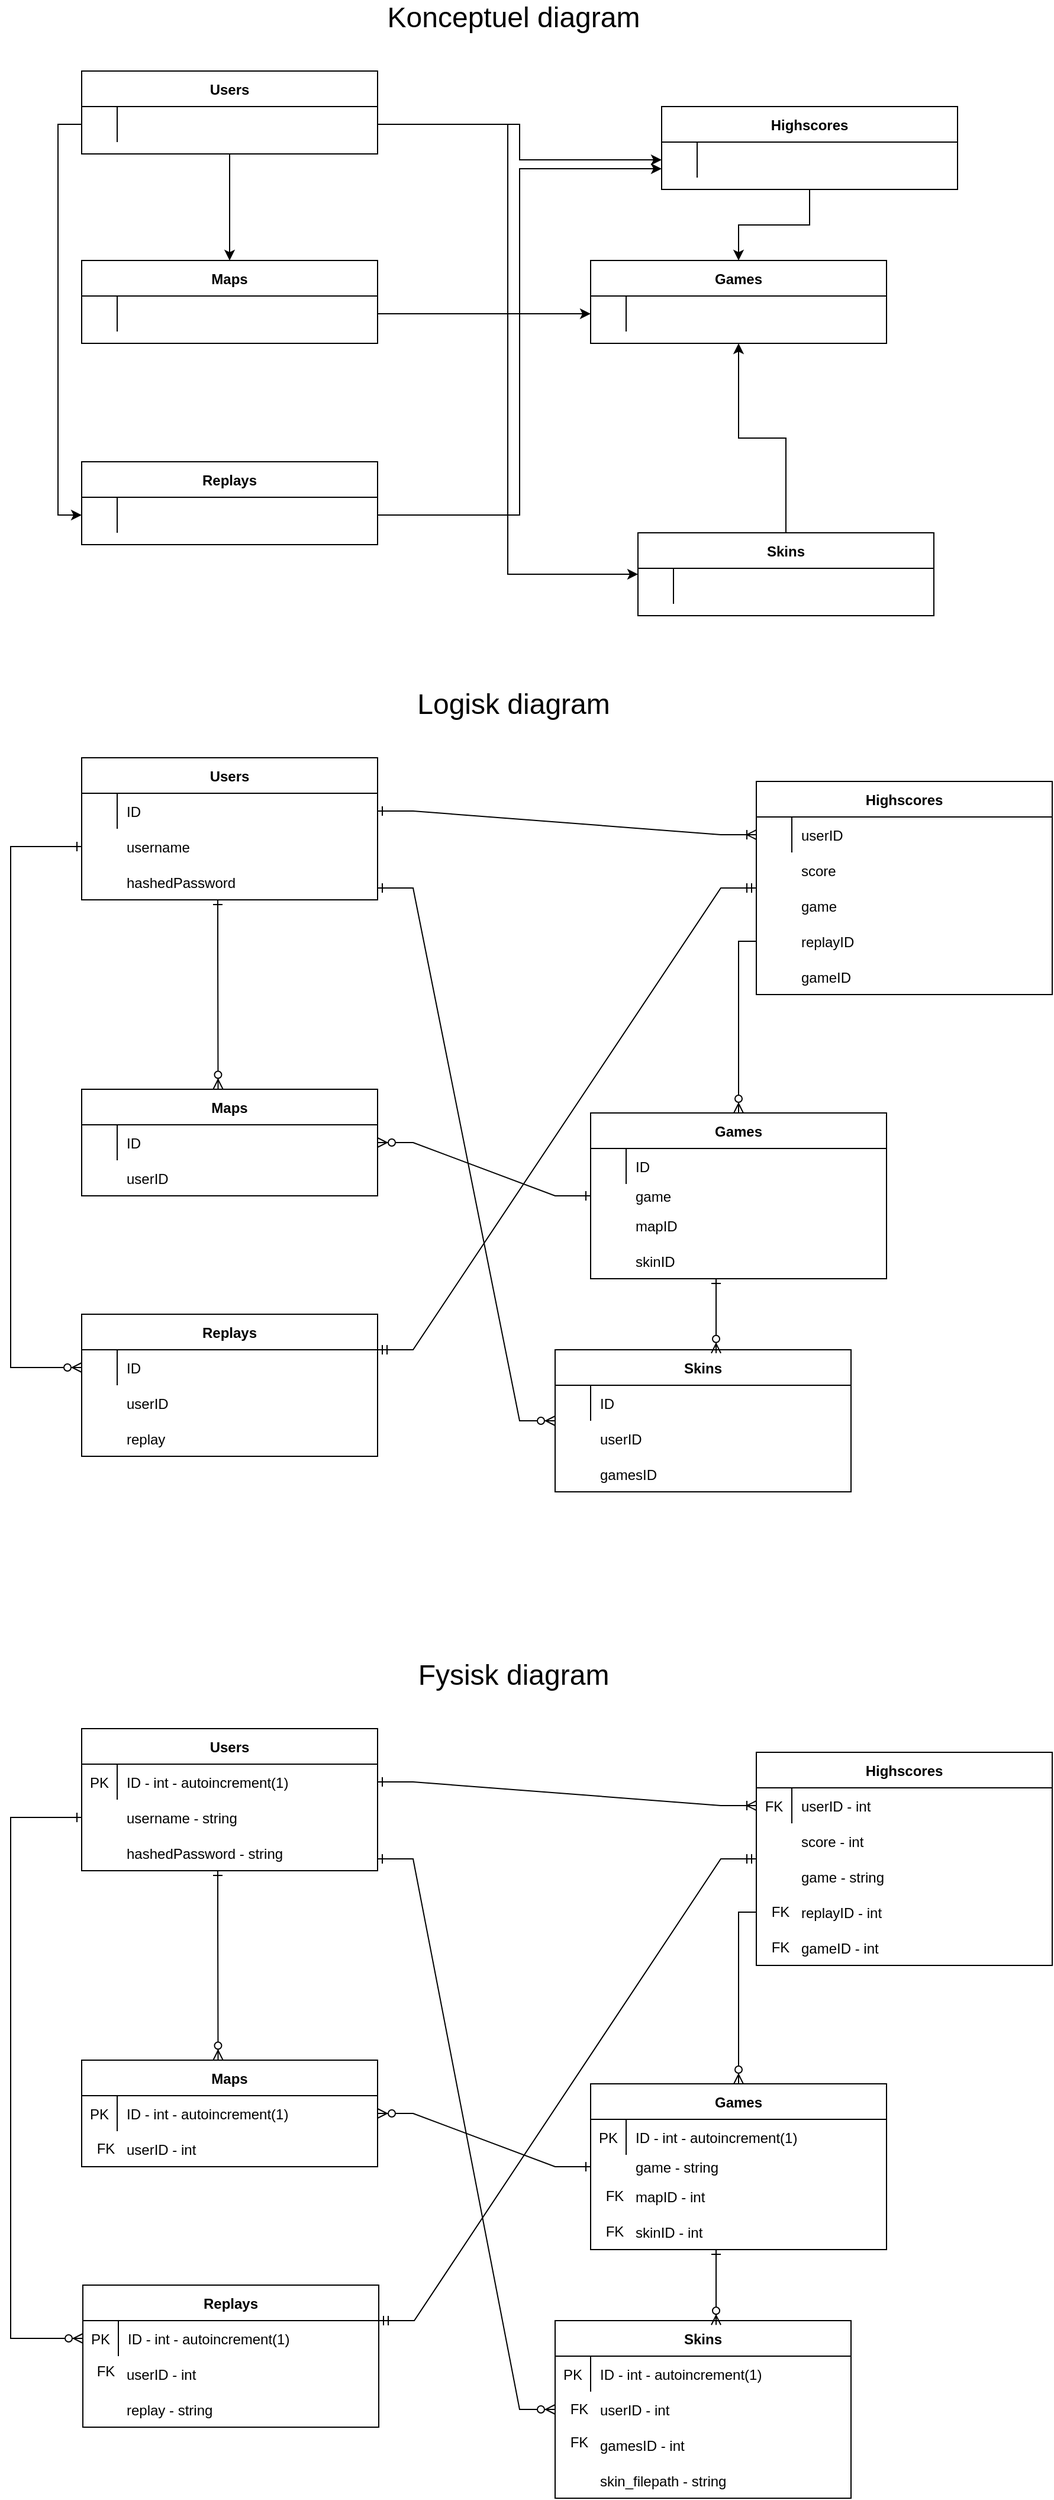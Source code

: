 <mxfile version="24.1.0" type="device">
  <diagram id="R2lEEEUBdFMjLlhIrx00" name="Page-1">
    <mxGraphModel dx="2465" dy="955" grid="1" gridSize="10" guides="1" tooltips="1" connect="1" arrows="1" fold="1" page="1" pageScale="1" pageWidth="850" pageHeight="1100" math="0" shadow="0" extFonts="Permanent Marker^https://fonts.googleapis.com/css?family=Permanent+Marker">
      <root>
        <mxCell id="0" />
        <mxCell id="1" parent="0" />
        <mxCell id="thEp30P27NkduOgTaIkp-28" style="edgeStyle=orthogonalEdgeStyle;rounded=0;orthogonalLoop=1;jettySize=auto;html=1;entryX=0.5;entryY=0;entryDx=0;entryDy=0;" parent="1" source="C-vyLk0tnHw3VtMMgP7b-23" target="thEp30P27NkduOgTaIkp-6" edge="1">
          <mxGeometry relative="1" as="geometry" />
        </mxCell>
        <mxCell id="C-vyLk0tnHw3VtMMgP7b-23" value="Users" style="shape=table;startSize=30;container=1;collapsible=1;childLayout=tableLayout;fixedRows=1;rowLines=0;fontStyle=1;align=center;resizeLast=1;" parent="1" vertex="1">
          <mxGeometry x="60" y="110" width="250" height="70" as="geometry" />
        </mxCell>
        <mxCell id="C-vyLk0tnHw3VtMMgP7b-27" value="" style="shape=partialRectangle;collapsible=0;dropTarget=0;pointerEvents=0;fillColor=none;points=[[0,0.5],[1,0.5]];portConstraint=eastwest;top=0;left=0;right=0;bottom=0;" parent="C-vyLk0tnHw3VtMMgP7b-23" vertex="1">
          <mxGeometry y="30" width="250" height="30" as="geometry" />
        </mxCell>
        <mxCell id="C-vyLk0tnHw3VtMMgP7b-28" value="" style="shape=partialRectangle;overflow=hidden;connectable=0;fillColor=none;top=0;left=0;bottom=0;right=0;" parent="C-vyLk0tnHw3VtMMgP7b-27" vertex="1">
          <mxGeometry width="30" height="30" as="geometry">
            <mxRectangle width="30" height="30" as="alternateBounds" />
          </mxGeometry>
        </mxCell>
        <mxCell id="C-vyLk0tnHw3VtMMgP7b-29" value="" style="shape=partialRectangle;overflow=hidden;connectable=0;fillColor=none;top=0;left=0;bottom=0;right=0;align=left;spacingLeft=6;" parent="C-vyLk0tnHw3VtMMgP7b-27" vertex="1">
          <mxGeometry x="30" width="220" height="30" as="geometry">
            <mxRectangle width="220" height="30" as="alternateBounds" />
          </mxGeometry>
        </mxCell>
        <mxCell id="thEp30P27NkduOgTaIkp-31" style="edgeStyle=orthogonalEdgeStyle;rounded=0;orthogonalLoop=1;jettySize=auto;html=1;entryX=0.5;entryY=0;entryDx=0;entryDy=0;" parent="1" source="thEp30P27NkduOgTaIkp-2" target="thEp30P27NkduOgTaIkp-10" edge="1">
          <mxGeometry relative="1" as="geometry" />
        </mxCell>
        <mxCell id="thEp30P27NkduOgTaIkp-2" value="Highscores" style="shape=table;startSize=30;container=1;collapsible=1;childLayout=tableLayout;fixedRows=1;rowLines=0;fontStyle=1;align=center;resizeLast=1;" parent="1" vertex="1">
          <mxGeometry x="550" y="140" width="250" height="70" as="geometry" />
        </mxCell>
        <mxCell id="thEp30P27NkduOgTaIkp-3" value="" style="shape=partialRectangle;collapsible=0;dropTarget=0;pointerEvents=0;fillColor=none;points=[[0,0.5],[1,0.5]];portConstraint=eastwest;top=0;left=0;right=0;bottom=0;" parent="thEp30P27NkduOgTaIkp-2" vertex="1">
          <mxGeometry y="30" width="250" height="30" as="geometry" />
        </mxCell>
        <mxCell id="thEp30P27NkduOgTaIkp-4" value="" style="shape=partialRectangle;overflow=hidden;connectable=0;fillColor=none;top=0;left=0;bottom=0;right=0;" parent="thEp30P27NkduOgTaIkp-3" vertex="1">
          <mxGeometry width="30" height="30" as="geometry">
            <mxRectangle width="30" height="30" as="alternateBounds" />
          </mxGeometry>
        </mxCell>
        <mxCell id="thEp30P27NkduOgTaIkp-5" value="" style="shape=partialRectangle;overflow=hidden;connectable=0;fillColor=none;top=0;left=0;bottom=0;right=0;align=left;spacingLeft=6;" parent="thEp30P27NkduOgTaIkp-3" vertex="1">
          <mxGeometry x="30" width="220" height="30" as="geometry">
            <mxRectangle width="220" height="30" as="alternateBounds" />
          </mxGeometry>
        </mxCell>
        <mxCell id="thEp30P27NkduOgTaIkp-6" value="Maps" style="shape=table;startSize=30;container=1;collapsible=1;childLayout=tableLayout;fixedRows=1;rowLines=0;fontStyle=1;align=center;resizeLast=1;" parent="1" vertex="1">
          <mxGeometry x="60" y="270" width="250" height="70" as="geometry" />
        </mxCell>
        <mxCell id="thEp30P27NkduOgTaIkp-7" value="" style="shape=partialRectangle;collapsible=0;dropTarget=0;pointerEvents=0;fillColor=none;points=[[0,0.5],[1,0.5]];portConstraint=eastwest;top=0;left=0;right=0;bottom=0;" parent="thEp30P27NkduOgTaIkp-6" vertex="1">
          <mxGeometry y="30" width="250" height="30" as="geometry" />
        </mxCell>
        <mxCell id="thEp30P27NkduOgTaIkp-8" value="" style="shape=partialRectangle;overflow=hidden;connectable=0;fillColor=none;top=0;left=0;bottom=0;right=0;" parent="thEp30P27NkduOgTaIkp-7" vertex="1">
          <mxGeometry width="30" height="30" as="geometry">
            <mxRectangle width="30" height="30" as="alternateBounds" />
          </mxGeometry>
        </mxCell>
        <mxCell id="thEp30P27NkduOgTaIkp-9" value="" style="shape=partialRectangle;overflow=hidden;connectable=0;fillColor=none;top=0;left=0;bottom=0;right=0;align=left;spacingLeft=6;" parent="thEp30P27NkduOgTaIkp-7" vertex="1">
          <mxGeometry x="30" width="220" height="30" as="geometry">
            <mxRectangle width="220" height="30" as="alternateBounds" />
          </mxGeometry>
        </mxCell>
        <mxCell id="thEp30P27NkduOgTaIkp-10" value="Games" style="shape=table;startSize=30;container=1;collapsible=1;childLayout=tableLayout;fixedRows=1;rowLines=0;fontStyle=1;align=center;resizeLast=1;" parent="1" vertex="1">
          <mxGeometry x="490" y="270" width="250" height="70" as="geometry" />
        </mxCell>
        <mxCell id="thEp30P27NkduOgTaIkp-11" value="" style="shape=partialRectangle;collapsible=0;dropTarget=0;pointerEvents=0;fillColor=none;points=[[0,0.5],[1,0.5]];portConstraint=eastwest;top=0;left=0;right=0;bottom=0;" parent="thEp30P27NkduOgTaIkp-10" vertex="1">
          <mxGeometry y="30" width="250" height="30" as="geometry" />
        </mxCell>
        <mxCell id="thEp30P27NkduOgTaIkp-12" value="" style="shape=partialRectangle;overflow=hidden;connectable=0;fillColor=none;top=0;left=0;bottom=0;right=0;" parent="thEp30P27NkduOgTaIkp-11" vertex="1">
          <mxGeometry width="30" height="30" as="geometry">
            <mxRectangle width="30" height="30" as="alternateBounds" />
          </mxGeometry>
        </mxCell>
        <mxCell id="thEp30P27NkduOgTaIkp-13" value="" style="shape=partialRectangle;overflow=hidden;connectable=0;fillColor=none;top=0;left=0;bottom=0;right=0;align=left;spacingLeft=6;" parent="thEp30P27NkduOgTaIkp-11" vertex="1">
          <mxGeometry x="30" width="220" height="30" as="geometry">
            <mxRectangle width="220" height="30" as="alternateBounds" />
          </mxGeometry>
        </mxCell>
        <mxCell id="thEp30P27NkduOgTaIkp-33" style="edgeStyle=orthogonalEdgeStyle;rounded=0;orthogonalLoop=1;jettySize=auto;html=1;entryX=0.5;entryY=1;entryDx=0;entryDy=0;" parent="1" source="thEp30P27NkduOgTaIkp-18" target="thEp30P27NkduOgTaIkp-10" edge="1">
          <mxGeometry relative="1" as="geometry" />
        </mxCell>
        <mxCell id="thEp30P27NkduOgTaIkp-18" value="Skins" style="shape=table;startSize=30;container=1;collapsible=1;childLayout=tableLayout;fixedRows=1;rowLines=0;fontStyle=1;align=center;resizeLast=1;" parent="1" vertex="1">
          <mxGeometry x="530" y="500" width="250" height="70" as="geometry" />
        </mxCell>
        <mxCell id="thEp30P27NkduOgTaIkp-19" value="" style="shape=partialRectangle;collapsible=0;dropTarget=0;pointerEvents=0;fillColor=none;points=[[0,0.5],[1,0.5]];portConstraint=eastwest;top=0;left=0;right=0;bottom=0;" parent="thEp30P27NkduOgTaIkp-18" vertex="1">
          <mxGeometry y="30" width="250" height="30" as="geometry" />
        </mxCell>
        <mxCell id="thEp30P27NkduOgTaIkp-20" value="" style="shape=partialRectangle;overflow=hidden;connectable=0;fillColor=none;top=0;left=0;bottom=0;right=0;" parent="thEp30P27NkduOgTaIkp-19" vertex="1">
          <mxGeometry width="30" height="30" as="geometry">
            <mxRectangle width="30" height="30" as="alternateBounds" />
          </mxGeometry>
        </mxCell>
        <mxCell id="thEp30P27NkduOgTaIkp-21" value="" style="shape=partialRectangle;overflow=hidden;connectable=0;fillColor=none;top=0;left=0;bottom=0;right=0;align=left;spacingLeft=6;" parent="thEp30P27NkduOgTaIkp-19" vertex="1">
          <mxGeometry x="30" width="220" height="30" as="geometry">
            <mxRectangle width="220" height="30" as="alternateBounds" />
          </mxGeometry>
        </mxCell>
        <mxCell id="thEp30P27NkduOgTaIkp-22" value="Replays" style="shape=table;startSize=30;container=1;collapsible=1;childLayout=tableLayout;fixedRows=1;rowLines=0;fontStyle=1;align=center;resizeLast=1;" parent="1" vertex="1">
          <mxGeometry x="60" y="440" width="250" height="70" as="geometry" />
        </mxCell>
        <mxCell id="thEp30P27NkduOgTaIkp-23" value="" style="shape=partialRectangle;collapsible=0;dropTarget=0;pointerEvents=0;fillColor=none;points=[[0,0.5],[1,0.5]];portConstraint=eastwest;top=0;left=0;right=0;bottom=0;" parent="thEp30P27NkduOgTaIkp-22" vertex="1">
          <mxGeometry y="30" width="250" height="30" as="geometry" />
        </mxCell>
        <mxCell id="thEp30P27NkduOgTaIkp-24" value="" style="shape=partialRectangle;overflow=hidden;connectable=0;fillColor=none;top=0;left=0;bottom=0;right=0;" parent="thEp30P27NkduOgTaIkp-23" vertex="1">
          <mxGeometry width="30" height="30" as="geometry">
            <mxRectangle width="30" height="30" as="alternateBounds" />
          </mxGeometry>
        </mxCell>
        <mxCell id="thEp30P27NkduOgTaIkp-25" value="" style="shape=partialRectangle;overflow=hidden;connectable=0;fillColor=none;top=0;left=0;bottom=0;right=0;align=left;spacingLeft=6;" parent="thEp30P27NkduOgTaIkp-23" vertex="1">
          <mxGeometry x="30" width="220" height="30" as="geometry">
            <mxRectangle width="220" height="30" as="alternateBounds" />
          </mxGeometry>
        </mxCell>
        <mxCell id="thEp30P27NkduOgTaIkp-26" style="edgeStyle=orthogonalEdgeStyle;rounded=0;orthogonalLoop=1;jettySize=auto;html=1;entryX=0;entryY=0.5;entryDx=0;entryDy=0;" parent="1" source="C-vyLk0tnHw3VtMMgP7b-27" target="thEp30P27NkduOgTaIkp-3" edge="1">
          <mxGeometry relative="1" as="geometry" />
        </mxCell>
        <mxCell id="thEp30P27NkduOgTaIkp-27" style="edgeStyle=orthogonalEdgeStyle;rounded=0;orthogonalLoop=1;jettySize=auto;html=1;entryX=0;entryY=0.5;entryDx=0;entryDy=0;" parent="1" source="C-vyLk0tnHw3VtMMgP7b-27" target="thEp30P27NkduOgTaIkp-18" edge="1">
          <mxGeometry relative="1" as="geometry">
            <mxPoint x="390" y="310" as="targetPoint" />
          </mxGeometry>
        </mxCell>
        <mxCell id="thEp30P27NkduOgTaIkp-29" style="edgeStyle=orthogonalEdgeStyle;rounded=0;orthogonalLoop=1;jettySize=auto;html=1;entryX=0;entryY=0.5;entryDx=0;entryDy=0;" parent="1" source="C-vyLk0tnHw3VtMMgP7b-27" target="thEp30P27NkduOgTaIkp-23" edge="1">
          <mxGeometry relative="1" as="geometry" />
        </mxCell>
        <mxCell id="thEp30P27NkduOgTaIkp-30" style="edgeStyle=orthogonalEdgeStyle;rounded=0;orthogonalLoop=1;jettySize=auto;html=1;entryX=0;entryY=0.75;entryDx=0;entryDy=0;" parent="1" source="thEp30P27NkduOgTaIkp-23" target="thEp30P27NkduOgTaIkp-2" edge="1">
          <mxGeometry relative="1" as="geometry">
            <mxPoint x="360" y="300" as="targetPoint" />
          </mxGeometry>
        </mxCell>
        <mxCell id="thEp30P27NkduOgTaIkp-34" style="edgeStyle=orthogonalEdgeStyle;rounded=0;orthogonalLoop=1;jettySize=auto;html=1;entryX=0;entryY=0.5;entryDx=0;entryDy=0;" parent="1" source="thEp30P27NkduOgTaIkp-7" target="thEp30P27NkduOgTaIkp-11" edge="1">
          <mxGeometry relative="1" as="geometry" />
        </mxCell>
        <mxCell id="thEp30P27NkduOgTaIkp-35" value="&lt;font style=&quot;font-size: 24px;&quot;&gt;Konceptuel diagram&lt;/font&gt;" style="text;strokeColor=none;align=center;fillColor=none;html=1;verticalAlign=middle;whiteSpace=wrap;rounded=0;" parent="1" vertex="1">
          <mxGeometry x="305" y="50" width="240" height="30" as="geometry" />
        </mxCell>
        <mxCell id="thEp30P27NkduOgTaIkp-37" value="Users" style="shape=table;startSize=30;container=1;collapsible=1;childLayout=tableLayout;fixedRows=1;rowLines=0;fontStyle=1;align=center;resizeLast=1;" parent="1" vertex="1">
          <mxGeometry x="60" y="690" width="250" height="120" as="geometry" />
        </mxCell>
        <mxCell id="thEp30P27NkduOgTaIkp-38" value="" style="shape=partialRectangle;collapsible=0;dropTarget=0;pointerEvents=0;fillColor=none;points=[[0,0.5],[1,0.5]];portConstraint=eastwest;top=0;left=0;right=0;bottom=0;" parent="thEp30P27NkduOgTaIkp-37" vertex="1">
          <mxGeometry y="30" width="250" height="30" as="geometry" />
        </mxCell>
        <mxCell id="thEp30P27NkduOgTaIkp-39" value="" style="shape=partialRectangle;overflow=hidden;connectable=0;fillColor=none;top=0;left=0;bottom=0;right=0;" parent="thEp30P27NkduOgTaIkp-38" vertex="1">
          <mxGeometry width="30" height="30" as="geometry">
            <mxRectangle width="30" height="30" as="alternateBounds" />
          </mxGeometry>
        </mxCell>
        <mxCell id="thEp30P27NkduOgTaIkp-40" value="ID" style="shape=partialRectangle;overflow=hidden;connectable=0;fillColor=none;top=0;left=0;bottom=0;right=0;align=left;spacingLeft=6;" parent="thEp30P27NkduOgTaIkp-38" vertex="1">
          <mxGeometry x="30" width="220" height="30" as="geometry">
            <mxRectangle width="220" height="30" as="alternateBounds" />
          </mxGeometry>
        </mxCell>
        <mxCell id="thEp30P27NkduOgTaIkp-42" value="Highscores" style="shape=table;startSize=30;container=1;collapsible=1;childLayout=tableLayout;fixedRows=1;rowLines=0;fontStyle=1;align=center;resizeLast=1;" parent="1" vertex="1">
          <mxGeometry x="630" y="710" width="250" height="180" as="geometry" />
        </mxCell>
        <mxCell id="thEp30P27NkduOgTaIkp-43" value="" style="shape=partialRectangle;collapsible=0;dropTarget=0;pointerEvents=0;fillColor=none;points=[[0,0.5],[1,0.5]];portConstraint=eastwest;top=0;left=0;right=0;bottom=0;" parent="thEp30P27NkduOgTaIkp-42" vertex="1">
          <mxGeometry y="30" width="250" height="30" as="geometry" />
        </mxCell>
        <mxCell id="thEp30P27NkduOgTaIkp-44" value="" style="shape=partialRectangle;overflow=hidden;connectable=0;fillColor=none;top=0;left=0;bottom=0;right=0;" parent="thEp30P27NkduOgTaIkp-43" vertex="1">
          <mxGeometry width="30" height="30" as="geometry">
            <mxRectangle width="30" height="30" as="alternateBounds" />
          </mxGeometry>
        </mxCell>
        <mxCell id="thEp30P27NkduOgTaIkp-45" value="userID" style="shape=partialRectangle;overflow=hidden;connectable=0;fillColor=none;top=0;left=0;bottom=0;right=0;align=left;spacingLeft=6;" parent="thEp30P27NkduOgTaIkp-43" vertex="1">
          <mxGeometry x="30" width="220" height="30" as="geometry">
            <mxRectangle width="220" height="30" as="alternateBounds" />
          </mxGeometry>
        </mxCell>
        <mxCell id="thEp30P27NkduOgTaIkp-46" value="Maps" style="shape=table;startSize=30;container=1;collapsible=1;childLayout=tableLayout;fixedRows=1;rowLines=0;fontStyle=1;align=center;resizeLast=1;" parent="1" vertex="1">
          <mxGeometry x="60" y="970" width="250" height="90" as="geometry" />
        </mxCell>
        <mxCell id="thEp30P27NkduOgTaIkp-47" value="" style="shape=partialRectangle;collapsible=0;dropTarget=0;pointerEvents=0;fillColor=none;points=[[0,0.5],[1,0.5]];portConstraint=eastwest;top=0;left=0;right=0;bottom=0;" parent="thEp30P27NkduOgTaIkp-46" vertex="1">
          <mxGeometry y="30" width="250" height="30" as="geometry" />
        </mxCell>
        <mxCell id="thEp30P27NkduOgTaIkp-48" value="" style="shape=partialRectangle;overflow=hidden;connectable=0;fillColor=none;top=0;left=0;bottom=0;right=0;" parent="thEp30P27NkduOgTaIkp-47" vertex="1">
          <mxGeometry width="30" height="30" as="geometry">
            <mxRectangle width="30" height="30" as="alternateBounds" />
          </mxGeometry>
        </mxCell>
        <mxCell id="thEp30P27NkduOgTaIkp-49" value="ID" style="shape=partialRectangle;overflow=hidden;connectable=0;fillColor=none;top=0;left=0;bottom=0;right=0;align=left;spacingLeft=6;" parent="thEp30P27NkduOgTaIkp-47" vertex="1">
          <mxGeometry x="30" width="220" height="30" as="geometry">
            <mxRectangle width="220" height="30" as="alternateBounds" />
          </mxGeometry>
        </mxCell>
        <mxCell id="thEp30P27NkduOgTaIkp-50" value="Games" style="shape=table;startSize=30;container=1;collapsible=1;childLayout=tableLayout;fixedRows=1;rowLines=0;fontStyle=1;align=center;resizeLast=1;" parent="1" vertex="1">
          <mxGeometry x="490" y="990" width="250" height="140" as="geometry" />
        </mxCell>
        <mxCell id="thEp30P27NkduOgTaIkp-51" value="" style="shape=partialRectangle;collapsible=0;dropTarget=0;pointerEvents=0;fillColor=none;points=[[0,0.5],[1,0.5]];portConstraint=eastwest;top=0;left=0;right=0;bottom=0;" parent="thEp30P27NkduOgTaIkp-50" vertex="1">
          <mxGeometry y="30" width="250" height="30" as="geometry" />
        </mxCell>
        <mxCell id="thEp30P27NkduOgTaIkp-52" value="" style="shape=partialRectangle;overflow=hidden;connectable=0;fillColor=none;top=0;left=0;bottom=0;right=0;" parent="thEp30P27NkduOgTaIkp-51" vertex="1">
          <mxGeometry width="30" height="30" as="geometry">
            <mxRectangle width="30" height="30" as="alternateBounds" />
          </mxGeometry>
        </mxCell>
        <mxCell id="thEp30P27NkduOgTaIkp-53" value="ID" style="shape=partialRectangle;overflow=hidden;connectable=0;fillColor=none;top=0;left=0;bottom=0;right=0;align=left;spacingLeft=6;" parent="thEp30P27NkduOgTaIkp-51" vertex="1">
          <mxGeometry x="30" width="220" height="30" as="geometry">
            <mxRectangle width="220" height="30" as="alternateBounds" />
          </mxGeometry>
        </mxCell>
        <mxCell id="thEp30P27NkduOgTaIkp-55" value="Skins" style="shape=table;startSize=30;container=1;collapsible=1;childLayout=tableLayout;fixedRows=1;rowLines=0;fontStyle=1;align=center;resizeLast=1;" parent="1" vertex="1">
          <mxGeometry x="460" y="1190" width="250" height="120" as="geometry" />
        </mxCell>
        <mxCell id="thEp30P27NkduOgTaIkp-56" value="" style="shape=partialRectangle;collapsible=0;dropTarget=0;pointerEvents=0;fillColor=none;points=[[0,0.5],[1,0.5]];portConstraint=eastwest;top=0;left=0;right=0;bottom=0;" parent="thEp30P27NkduOgTaIkp-55" vertex="1">
          <mxGeometry y="30" width="250" height="30" as="geometry" />
        </mxCell>
        <mxCell id="thEp30P27NkduOgTaIkp-57" value="" style="shape=partialRectangle;overflow=hidden;connectable=0;fillColor=none;top=0;left=0;bottom=0;right=0;" parent="thEp30P27NkduOgTaIkp-56" vertex="1">
          <mxGeometry width="30" height="30" as="geometry">
            <mxRectangle width="30" height="30" as="alternateBounds" />
          </mxGeometry>
        </mxCell>
        <mxCell id="thEp30P27NkduOgTaIkp-58" value="ID" style="shape=partialRectangle;overflow=hidden;connectable=0;fillColor=none;top=0;left=0;bottom=0;right=0;align=left;spacingLeft=6;" parent="thEp30P27NkduOgTaIkp-56" vertex="1">
          <mxGeometry x="30" width="220" height="30" as="geometry">
            <mxRectangle width="220" height="30" as="alternateBounds" />
          </mxGeometry>
        </mxCell>
        <mxCell id="thEp30P27NkduOgTaIkp-59" value="Replays" style="shape=table;startSize=30;container=1;collapsible=1;childLayout=tableLayout;fixedRows=1;rowLines=0;fontStyle=1;align=center;resizeLast=1;" parent="1" vertex="1">
          <mxGeometry x="60" y="1160" width="250" height="120" as="geometry" />
        </mxCell>
        <mxCell id="thEp30P27NkduOgTaIkp-60" value="" style="shape=partialRectangle;collapsible=0;dropTarget=0;pointerEvents=0;fillColor=none;points=[[0,0.5],[1,0.5]];portConstraint=eastwest;top=0;left=0;right=0;bottom=0;" parent="thEp30P27NkduOgTaIkp-59" vertex="1">
          <mxGeometry y="30" width="250" height="30" as="geometry" />
        </mxCell>
        <mxCell id="thEp30P27NkduOgTaIkp-61" value="" style="shape=partialRectangle;overflow=hidden;connectable=0;fillColor=none;top=0;left=0;bottom=0;right=0;" parent="thEp30P27NkduOgTaIkp-60" vertex="1">
          <mxGeometry width="30" height="30" as="geometry">
            <mxRectangle width="30" height="30" as="alternateBounds" />
          </mxGeometry>
        </mxCell>
        <mxCell id="thEp30P27NkduOgTaIkp-62" value="ID" style="shape=partialRectangle;overflow=hidden;connectable=0;fillColor=none;top=0;left=0;bottom=0;right=0;align=left;spacingLeft=6;" parent="thEp30P27NkduOgTaIkp-60" vertex="1">
          <mxGeometry x="30" width="220" height="30" as="geometry">
            <mxRectangle width="220" height="30" as="alternateBounds" />
          </mxGeometry>
        </mxCell>
        <mxCell id="thEp30P27NkduOgTaIkp-68" value="&lt;font style=&quot;font-size: 24px;&quot;&gt;Logisk diagram&lt;/font&gt;" style="text;strokeColor=none;align=center;fillColor=none;html=1;verticalAlign=middle;whiteSpace=wrap;rounded=0;" parent="1" vertex="1">
          <mxGeometry x="340" y="630" width="170" height="30" as="geometry" />
        </mxCell>
        <mxCell id="thEp30P27NkduOgTaIkp-70" value="" style="shape=partialRectangle;collapsible=0;dropTarget=0;pointerEvents=0;fillColor=none;points=[[0,0.5],[1,0.5]];portConstraint=eastwest;top=0;left=0;right=0;bottom=0;" parent="1" vertex="1">
          <mxGeometry x="60" y="750" width="250" height="30" as="geometry" />
        </mxCell>
        <mxCell id="thEp30P27NkduOgTaIkp-71" value="" style="shape=partialRectangle;overflow=hidden;connectable=0;fillColor=none;top=0;left=0;bottom=0;right=0;" parent="thEp30P27NkduOgTaIkp-70" vertex="1">
          <mxGeometry width="30" height="30" as="geometry">
            <mxRectangle width="30" height="30" as="alternateBounds" />
          </mxGeometry>
        </mxCell>
        <mxCell id="thEp30P27NkduOgTaIkp-72" value="username" style="shape=partialRectangle;overflow=hidden;connectable=0;fillColor=none;top=0;left=0;bottom=0;right=0;align=left;spacingLeft=6;" parent="thEp30P27NkduOgTaIkp-70" vertex="1">
          <mxGeometry x="30" width="220" height="30" as="geometry">
            <mxRectangle width="220" height="30" as="alternateBounds" />
          </mxGeometry>
        </mxCell>
        <mxCell id="thEp30P27NkduOgTaIkp-73" value="hashedPassword" style="shape=partialRectangle;overflow=hidden;connectable=0;fillColor=none;top=0;left=0;bottom=0;right=0;align=left;spacingLeft=6;" parent="1" vertex="1">
          <mxGeometry x="90" y="780" width="220" height="30" as="geometry">
            <mxRectangle width="220" height="30" as="alternateBounds" />
          </mxGeometry>
        </mxCell>
        <mxCell id="thEp30P27NkduOgTaIkp-74" value="score" style="shape=partialRectangle;overflow=hidden;connectable=0;fillColor=none;top=0;left=0;bottom=0;right=0;align=left;spacingLeft=6;" parent="1" vertex="1">
          <mxGeometry x="660" y="770" width="220" height="30" as="geometry">
            <mxRectangle width="220" height="30" as="alternateBounds" />
          </mxGeometry>
        </mxCell>
        <mxCell id="thEp30P27NkduOgTaIkp-75" value="game" style="shape=partialRectangle;overflow=hidden;connectable=0;fillColor=none;top=0;left=0;bottom=0;right=0;align=left;spacingLeft=6;" parent="1" vertex="1">
          <mxGeometry x="660" y="800" width="220" height="30" as="geometry">
            <mxRectangle width="220" height="30" as="alternateBounds" />
          </mxGeometry>
        </mxCell>
        <mxCell id="thEp30P27NkduOgTaIkp-76" value="game" style="shape=partialRectangle;overflow=hidden;connectable=0;fillColor=none;top=0;left=0;bottom=0;right=0;align=left;spacingLeft=6;" parent="1" vertex="1">
          <mxGeometry x="520" y="1045" width="220" height="30" as="geometry">
            <mxRectangle width="220" height="30" as="alternateBounds" />
          </mxGeometry>
        </mxCell>
        <mxCell id="thEp30P27NkduOgTaIkp-77" value="mapID" style="shape=partialRectangle;overflow=hidden;connectable=0;fillColor=none;top=0;left=0;bottom=0;right=0;align=left;spacingLeft=6;" parent="1" vertex="1">
          <mxGeometry x="520" y="1070" width="220" height="30" as="geometry">
            <mxRectangle width="220" height="30" as="alternateBounds" />
          </mxGeometry>
        </mxCell>
        <mxCell id="thEp30P27NkduOgTaIkp-78" value="userID" style="shape=partialRectangle;overflow=hidden;connectable=0;fillColor=none;top=0;left=0;bottom=0;right=0;align=left;spacingLeft=6;" parent="1" vertex="1">
          <mxGeometry x="490" y="1250" width="220" height="30" as="geometry">
            <mxRectangle width="220" height="30" as="alternateBounds" />
          </mxGeometry>
        </mxCell>
        <mxCell id="thEp30P27NkduOgTaIkp-80" value="userID" style="shape=partialRectangle;overflow=hidden;connectable=0;fillColor=none;top=0;left=0;bottom=0;right=0;align=left;spacingLeft=6;" parent="1" vertex="1">
          <mxGeometry x="90" y="1220" width="220" height="30" as="geometry">
            <mxRectangle width="220" height="30" as="alternateBounds" />
          </mxGeometry>
        </mxCell>
        <mxCell id="thEp30P27NkduOgTaIkp-81" value="replay" style="shape=partialRectangle;overflow=hidden;connectable=0;fillColor=none;top=0;left=0;bottom=0;right=0;align=left;spacingLeft=6;" parent="1" vertex="1">
          <mxGeometry x="90" y="1250" width="220" height="30" as="geometry">
            <mxRectangle width="220" height="30" as="alternateBounds" />
          </mxGeometry>
        </mxCell>
        <mxCell id="thEp30P27NkduOgTaIkp-82" value="userID" style="shape=partialRectangle;overflow=hidden;connectable=0;fillColor=none;top=0;left=0;bottom=0;right=0;align=left;spacingLeft=6;" parent="1" vertex="1">
          <mxGeometry x="90" y="1030" width="220" height="30" as="geometry">
            <mxRectangle width="220" height="30" as="alternateBounds" />
          </mxGeometry>
        </mxCell>
        <mxCell id="thEp30P27NkduOgTaIkp-83" value="replayID" style="shape=partialRectangle;overflow=hidden;connectable=0;fillColor=none;top=0;left=0;bottom=0;right=0;align=left;spacingLeft=6;" parent="1" vertex="1">
          <mxGeometry x="660" y="830" width="220" height="30" as="geometry">
            <mxRectangle width="220" height="30" as="alternateBounds" />
          </mxGeometry>
        </mxCell>
        <mxCell id="thEp30P27NkduOgTaIkp-84" value="gameID" style="shape=partialRectangle;overflow=hidden;connectable=0;fillColor=none;top=0;left=0;bottom=0;right=0;align=left;spacingLeft=6;" parent="1" vertex="1">
          <mxGeometry x="660" y="860" width="220" height="30" as="geometry">
            <mxRectangle width="220" height="30" as="alternateBounds" />
          </mxGeometry>
        </mxCell>
        <mxCell id="thEp30P27NkduOgTaIkp-85" value="skinID" style="shape=partialRectangle;overflow=hidden;connectable=0;fillColor=none;top=0;left=0;bottom=0;right=0;align=left;spacingLeft=6;" parent="1" vertex="1">
          <mxGeometry x="520" y="1100" width="220" height="30" as="geometry">
            <mxRectangle width="220" height="30" as="alternateBounds" />
          </mxGeometry>
        </mxCell>
        <mxCell id="thEp30P27NkduOgTaIkp-87" value="gamesID" style="shape=partialRectangle;overflow=hidden;connectable=0;fillColor=none;top=0;left=0;bottom=0;right=0;align=left;spacingLeft=6;" parent="1" vertex="1">
          <mxGeometry x="490" y="1280" width="220" height="30" as="geometry">
            <mxRectangle width="220" height="30" as="alternateBounds" />
          </mxGeometry>
        </mxCell>
        <mxCell id="thEp30P27NkduOgTaIkp-88" value="" style="edgeStyle=entityRelationEdgeStyle;fontSize=12;html=1;endArrow=ERzeroToMany;endFill=1;rounded=0;entryX=0;entryY=0.5;entryDx=0;entryDy=0;startArrow=ERone;startFill=0;" parent="1" target="thEp30P27NkduOgTaIkp-55" edge="1">
          <mxGeometry width="100" height="100" relative="1" as="geometry">
            <mxPoint x="310" y="800" as="sourcePoint" />
            <mxPoint x="720" y="1010" as="targetPoint" />
          </mxGeometry>
        </mxCell>
        <mxCell id="sCQwSkNaZsQBmzsUgqiH-8" value="" style="edgeStyle=orthogonalEdgeStyle;fontSize=12;html=1;endArrow=ERzeroToMany;endFill=1;rounded=0;exitX=0;exitY=0.5;exitDx=0;exitDy=0;startArrow=ERone;startFill=0;" edge="1" parent="1" source="thEp30P27NkduOgTaIkp-70" target="thEp30P27NkduOgTaIkp-60">
          <mxGeometry width="100" height="100" relative="1" as="geometry">
            <mxPoint x="10" y="760" as="sourcePoint" />
            <mxPoint x="50" y="1230" as="targetPoint" />
            <Array as="points">
              <mxPoint y="765" />
              <mxPoint y="1205" />
            </Array>
          </mxGeometry>
        </mxCell>
        <mxCell id="sCQwSkNaZsQBmzsUgqiH-11" value="" style="edgeStyle=elbowEdgeStyle;fontSize=12;html=1;endArrow=ERzeroToMany;endFill=1;rounded=0;entryX=0.543;entryY=0.024;entryDx=0;entryDy=0;entryPerimeter=0;startArrow=ERone;startFill=0;" edge="1" parent="1" source="thEp30P27NkduOgTaIkp-50" target="thEp30P27NkduOgTaIkp-55">
          <mxGeometry width="100" height="100" relative="1" as="geometry">
            <mxPoint x="600" y="1200" as="sourcePoint" />
            <mxPoint x="800" y="1060" as="targetPoint" />
          </mxGeometry>
        </mxCell>
        <mxCell id="sCQwSkNaZsQBmzsUgqiH-12" value="" style="edgeStyle=entityRelationEdgeStyle;fontSize=12;html=1;endArrow=ERzeroToMany;endFill=1;rounded=0;startArrow=ERone;startFill=0;" edge="1" parent="1" source="thEp30P27NkduOgTaIkp-50" target="thEp30P27NkduOgTaIkp-46">
          <mxGeometry width="100" height="100" relative="1" as="geometry">
            <mxPoint x="480" y="1050" as="sourcePoint" />
            <mxPoint x="340" y="1060" as="targetPoint" />
          </mxGeometry>
        </mxCell>
        <mxCell id="sCQwSkNaZsQBmzsUgqiH-14" value="" style="edgeStyle=orthogonalEdgeStyle;fontSize=12;html=1;endArrow=ERzeroToMany;endFill=1;rounded=0;entryX=0.461;entryY=-0.003;entryDx=0;entryDy=0;entryPerimeter=0;startArrow=ERone;startFill=0;" edge="1" parent="1" target="thEp30P27NkduOgTaIkp-46">
          <mxGeometry width="100" height="100" relative="1" as="geometry">
            <mxPoint x="175" y="810" as="sourcePoint" />
            <mxPoint x="490" y="990" as="targetPoint" />
            <Array as="points">
              <mxPoint x="175" y="850" />
            </Array>
          </mxGeometry>
        </mxCell>
        <mxCell id="sCQwSkNaZsQBmzsUgqiH-15" value="" style="edgeStyle=orthogonalEdgeStyle;fontSize=12;html=1;endArrow=ERzeroToMany;endFill=1;rounded=0;entryX=0.5;entryY=0;entryDx=0;entryDy=0;exitX=0;exitY=0.75;exitDx=0;exitDy=0;" edge="1" parent="1" source="thEp30P27NkduOgTaIkp-42" target="thEp30P27NkduOgTaIkp-50">
          <mxGeometry width="100" height="100" relative="1" as="geometry">
            <mxPoint x="680" y="920" as="sourcePoint" />
            <mxPoint x="590" y="970" as="targetPoint" />
          </mxGeometry>
        </mxCell>
        <mxCell id="sCQwSkNaZsQBmzsUgqiH-16" value="" style="edgeStyle=entityRelationEdgeStyle;fontSize=12;html=1;endArrow=ERoneToMany;rounded=0;exitX=1;exitY=0.5;exitDx=0;exitDy=0;entryX=0;entryY=0.5;entryDx=0;entryDy=0;startArrow=ERone;startFill=0;" edge="1" parent="1" source="thEp30P27NkduOgTaIkp-38" target="thEp30P27NkduOgTaIkp-43">
          <mxGeometry width="100" height="100" relative="1" as="geometry">
            <mxPoint x="460" y="845" as="sourcePoint" />
            <mxPoint x="560" y="745" as="targetPoint" />
          </mxGeometry>
        </mxCell>
        <mxCell id="sCQwSkNaZsQBmzsUgqiH-17" value="" style="edgeStyle=entityRelationEdgeStyle;fontSize=12;html=1;endArrow=ERmandOne;startArrow=ERmandOne;rounded=0;exitX=1;exitY=0.25;exitDx=0;exitDy=0;" edge="1" parent="1" source="thEp30P27NkduOgTaIkp-59" target="thEp30P27NkduOgTaIkp-42">
          <mxGeometry width="100" height="100" relative="1" as="geometry">
            <mxPoint x="490" y="1070" as="sourcePoint" />
            <mxPoint x="590" y="970" as="targetPoint" />
          </mxGeometry>
        </mxCell>
        <mxCell id="sCQwSkNaZsQBmzsUgqiH-18" value="Users" style="shape=table;startSize=30;container=1;collapsible=1;childLayout=tableLayout;fixedRows=1;rowLines=0;fontStyle=1;align=center;resizeLast=1;" vertex="1" parent="1">
          <mxGeometry x="60" y="1510" width="250" height="120" as="geometry" />
        </mxCell>
        <mxCell id="sCQwSkNaZsQBmzsUgqiH-19" value="" style="shape=partialRectangle;collapsible=0;dropTarget=0;pointerEvents=0;fillColor=none;points=[[0,0.5],[1,0.5]];portConstraint=eastwest;top=0;left=0;right=0;bottom=0;" vertex="1" parent="sCQwSkNaZsQBmzsUgqiH-18">
          <mxGeometry y="30" width="250" height="30" as="geometry" />
        </mxCell>
        <mxCell id="sCQwSkNaZsQBmzsUgqiH-20" value="PK" style="shape=partialRectangle;overflow=hidden;connectable=0;fillColor=none;top=0;left=0;bottom=0;right=0;" vertex="1" parent="sCQwSkNaZsQBmzsUgqiH-19">
          <mxGeometry width="30" height="30" as="geometry">
            <mxRectangle width="30" height="30" as="alternateBounds" />
          </mxGeometry>
        </mxCell>
        <mxCell id="sCQwSkNaZsQBmzsUgqiH-21" value="ID - int - autoincrement(1)" style="shape=partialRectangle;overflow=hidden;connectable=0;fillColor=none;top=0;left=0;bottom=0;right=0;align=left;spacingLeft=6;" vertex="1" parent="sCQwSkNaZsQBmzsUgqiH-19">
          <mxGeometry x="30" width="220" height="30" as="geometry">
            <mxRectangle width="220" height="30" as="alternateBounds" />
          </mxGeometry>
        </mxCell>
        <mxCell id="sCQwSkNaZsQBmzsUgqiH-22" value="Highscores" style="shape=table;startSize=30;container=1;collapsible=1;childLayout=tableLayout;fixedRows=1;rowLines=0;fontStyle=1;align=center;resizeLast=1;" vertex="1" parent="1">
          <mxGeometry x="630" y="1530" width="250" height="180" as="geometry" />
        </mxCell>
        <mxCell id="sCQwSkNaZsQBmzsUgqiH-23" value="" style="shape=partialRectangle;collapsible=0;dropTarget=0;pointerEvents=0;fillColor=none;points=[[0,0.5],[1,0.5]];portConstraint=eastwest;top=0;left=0;right=0;bottom=0;" vertex="1" parent="sCQwSkNaZsQBmzsUgqiH-22">
          <mxGeometry y="30" width="250" height="30" as="geometry" />
        </mxCell>
        <mxCell id="sCQwSkNaZsQBmzsUgqiH-24" value="FK" style="shape=partialRectangle;overflow=hidden;connectable=0;fillColor=none;top=0;left=0;bottom=0;right=0;" vertex="1" parent="sCQwSkNaZsQBmzsUgqiH-23">
          <mxGeometry width="30" height="30" as="geometry">
            <mxRectangle width="30" height="30" as="alternateBounds" />
          </mxGeometry>
        </mxCell>
        <mxCell id="sCQwSkNaZsQBmzsUgqiH-25" value="userID - int" style="shape=partialRectangle;overflow=hidden;connectable=0;fillColor=none;top=0;left=0;bottom=0;right=0;align=left;spacingLeft=6;" vertex="1" parent="sCQwSkNaZsQBmzsUgqiH-23">
          <mxGeometry x="30" width="220" height="30" as="geometry">
            <mxRectangle width="220" height="30" as="alternateBounds" />
          </mxGeometry>
        </mxCell>
        <mxCell id="sCQwSkNaZsQBmzsUgqiH-26" value="Maps" style="shape=table;startSize=30;container=1;collapsible=1;childLayout=tableLayout;fixedRows=1;rowLines=0;fontStyle=1;align=center;resizeLast=1;" vertex="1" parent="1">
          <mxGeometry x="60" y="1790" width="250" height="90" as="geometry" />
        </mxCell>
        <mxCell id="sCQwSkNaZsQBmzsUgqiH-27" value="" style="shape=partialRectangle;collapsible=0;dropTarget=0;pointerEvents=0;fillColor=none;points=[[0,0.5],[1,0.5]];portConstraint=eastwest;top=0;left=0;right=0;bottom=0;" vertex="1" parent="sCQwSkNaZsQBmzsUgqiH-26">
          <mxGeometry y="30" width="250" height="30" as="geometry" />
        </mxCell>
        <mxCell id="sCQwSkNaZsQBmzsUgqiH-28" value="PK" style="shape=partialRectangle;overflow=hidden;connectable=0;fillColor=none;top=0;left=0;bottom=0;right=0;" vertex="1" parent="sCQwSkNaZsQBmzsUgqiH-27">
          <mxGeometry width="30" height="30" as="geometry">
            <mxRectangle width="30" height="30" as="alternateBounds" />
          </mxGeometry>
        </mxCell>
        <mxCell id="sCQwSkNaZsQBmzsUgqiH-29" value="ID - int - autoincrement(1)" style="shape=partialRectangle;overflow=hidden;connectable=0;fillColor=none;top=0;left=0;bottom=0;right=0;align=left;spacingLeft=6;" vertex="1" parent="sCQwSkNaZsQBmzsUgqiH-27">
          <mxGeometry x="30" width="220" height="30" as="geometry">
            <mxRectangle width="220" height="30" as="alternateBounds" />
          </mxGeometry>
        </mxCell>
        <mxCell id="sCQwSkNaZsQBmzsUgqiH-30" value="Games" style="shape=table;startSize=30;container=1;collapsible=1;childLayout=tableLayout;fixedRows=1;rowLines=0;fontStyle=1;align=center;resizeLast=1;" vertex="1" parent="1">
          <mxGeometry x="490" y="1810" width="250" height="140" as="geometry" />
        </mxCell>
        <mxCell id="sCQwSkNaZsQBmzsUgqiH-31" value="" style="shape=partialRectangle;collapsible=0;dropTarget=0;pointerEvents=0;fillColor=none;points=[[0,0.5],[1,0.5]];portConstraint=eastwest;top=0;left=0;right=0;bottom=0;" vertex="1" parent="sCQwSkNaZsQBmzsUgqiH-30">
          <mxGeometry y="30" width="250" height="30" as="geometry" />
        </mxCell>
        <mxCell id="sCQwSkNaZsQBmzsUgqiH-32" value="PK" style="shape=partialRectangle;overflow=hidden;connectable=0;fillColor=none;top=0;left=0;bottom=0;right=0;" vertex="1" parent="sCQwSkNaZsQBmzsUgqiH-31">
          <mxGeometry width="30" height="30" as="geometry">
            <mxRectangle width="30" height="30" as="alternateBounds" />
          </mxGeometry>
        </mxCell>
        <mxCell id="sCQwSkNaZsQBmzsUgqiH-33" value="ID - int - autoincrement(1)" style="shape=partialRectangle;overflow=hidden;connectable=0;fillColor=none;top=0;left=0;bottom=0;right=0;align=left;spacingLeft=6;" vertex="1" parent="sCQwSkNaZsQBmzsUgqiH-31">
          <mxGeometry x="30" width="220" height="30" as="geometry">
            <mxRectangle width="220" height="30" as="alternateBounds" />
          </mxGeometry>
        </mxCell>
        <mxCell id="sCQwSkNaZsQBmzsUgqiH-34" value="Skins" style="shape=table;startSize=30;container=1;collapsible=1;childLayout=tableLayout;fixedRows=1;rowLines=0;fontStyle=1;align=center;resizeLast=1;" vertex="1" parent="1">
          <mxGeometry x="460" y="2010" width="250" height="150" as="geometry" />
        </mxCell>
        <mxCell id="sCQwSkNaZsQBmzsUgqiH-35" value="" style="shape=partialRectangle;collapsible=0;dropTarget=0;pointerEvents=0;fillColor=none;points=[[0,0.5],[1,0.5]];portConstraint=eastwest;top=0;left=0;right=0;bottom=0;" vertex="1" parent="sCQwSkNaZsQBmzsUgqiH-34">
          <mxGeometry y="30" width="250" height="30" as="geometry" />
        </mxCell>
        <mxCell id="sCQwSkNaZsQBmzsUgqiH-36" value="PK" style="shape=partialRectangle;overflow=hidden;connectable=0;fillColor=none;top=0;left=0;bottom=0;right=0;" vertex="1" parent="sCQwSkNaZsQBmzsUgqiH-35">
          <mxGeometry width="30" height="30" as="geometry">
            <mxRectangle width="30" height="30" as="alternateBounds" />
          </mxGeometry>
        </mxCell>
        <mxCell id="sCQwSkNaZsQBmzsUgqiH-37" value="ID - int - autoincrement(1)" style="shape=partialRectangle;overflow=hidden;connectable=0;fillColor=none;top=0;left=0;bottom=0;right=0;align=left;spacingLeft=6;" vertex="1" parent="sCQwSkNaZsQBmzsUgqiH-35">
          <mxGeometry x="30" width="220" height="30" as="geometry">
            <mxRectangle width="220" height="30" as="alternateBounds" />
          </mxGeometry>
        </mxCell>
        <mxCell id="sCQwSkNaZsQBmzsUgqiH-38" value="Replays" style="shape=table;startSize=30;container=1;collapsible=1;childLayout=tableLayout;fixedRows=1;rowLines=0;fontStyle=1;align=center;resizeLast=1;" vertex="1" parent="1">
          <mxGeometry x="61" y="1980" width="250" height="120" as="geometry" />
        </mxCell>
        <mxCell id="sCQwSkNaZsQBmzsUgqiH-39" value="" style="shape=partialRectangle;collapsible=0;dropTarget=0;pointerEvents=0;fillColor=none;points=[[0,0.5],[1,0.5]];portConstraint=eastwest;top=0;left=0;right=0;bottom=0;" vertex="1" parent="sCQwSkNaZsQBmzsUgqiH-38">
          <mxGeometry y="30" width="250" height="30" as="geometry" />
        </mxCell>
        <mxCell id="sCQwSkNaZsQBmzsUgqiH-40" value="PK" style="shape=partialRectangle;overflow=hidden;connectable=0;fillColor=none;top=0;left=0;bottom=0;right=0;" vertex="1" parent="sCQwSkNaZsQBmzsUgqiH-39">
          <mxGeometry width="30" height="30" as="geometry">
            <mxRectangle width="30" height="30" as="alternateBounds" />
          </mxGeometry>
        </mxCell>
        <mxCell id="sCQwSkNaZsQBmzsUgqiH-41" value="ID - int - autoincrement(1)" style="shape=partialRectangle;overflow=hidden;connectable=0;fillColor=none;top=0;left=0;bottom=0;right=0;align=left;spacingLeft=6;" vertex="1" parent="sCQwSkNaZsQBmzsUgqiH-39">
          <mxGeometry x="30" width="220" height="30" as="geometry">
            <mxRectangle width="220" height="30" as="alternateBounds" />
          </mxGeometry>
        </mxCell>
        <mxCell id="sCQwSkNaZsQBmzsUgqiH-42" value="&lt;font style=&quot;font-size: 24px;&quot;&gt;Fysisk diagram&lt;/font&gt;" style="text;strokeColor=none;align=center;fillColor=none;html=1;verticalAlign=middle;whiteSpace=wrap;rounded=0;" vertex="1" parent="1">
          <mxGeometry x="340" y="1450" width="170" height="30" as="geometry" />
        </mxCell>
        <mxCell id="sCQwSkNaZsQBmzsUgqiH-43" value="" style="shape=partialRectangle;collapsible=0;dropTarget=0;pointerEvents=0;fillColor=none;points=[[0,0.5],[1,0.5]];portConstraint=eastwest;top=0;left=0;right=0;bottom=0;" vertex="1" parent="1">
          <mxGeometry x="60" y="1570" width="250" height="30" as="geometry" />
        </mxCell>
        <mxCell id="sCQwSkNaZsQBmzsUgqiH-44" value="" style="shape=partialRectangle;overflow=hidden;connectable=0;fillColor=none;top=0;left=0;bottom=0;right=0;" vertex="1" parent="sCQwSkNaZsQBmzsUgqiH-43">
          <mxGeometry width="30" height="30" as="geometry">
            <mxRectangle width="30" height="30" as="alternateBounds" />
          </mxGeometry>
        </mxCell>
        <mxCell id="sCQwSkNaZsQBmzsUgqiH-45" value="username - string" style="shape=partialRectangle;overflow=hidden;connectable=0;fillColor=none;top=0;left=0;bottom=0;right=0;align=left;spacingLeft=6;" vertex="1" parent="sCQwSkNaZsQBmzsUgqiH-43">
          <mxGeometry x="30" width="220" height="30" as="geometry">
            <mxRectangle width="220" height="30" as="alternateBounds" />
          </mxGeometry>
        </mxCell>
        <mxCell id="sCQwSkNaZsQBmzsUgqiH-46" value="hashedPassword - string" style="shape=partialRectangle;overflow=hidden;connectable=0;fillColor=none;top=0;left=0;bottom=0;right=0;align=left;spacingLeft=6;" vertex="1" parent="1">
          <mxGeometry x="90" y="1600" width="220" height="30" as="geometry">
            <mxRectangle width="220" height="30" as="alternateBounds" />
          </mxGeometry>
        </mxCell>
        <mxCell id="sCQwSkNaZsQBmzsUgqiH-47" value="score - int" style="shape=partialRectangle;overflow=hidden;connectable=0;fillColor=none;top=0;left=0;bottom=0;right=0;align=left;spacingLeft=6;" vertex="1" parent="1">
          <mxGeometry x="660" y="1590" width="220" height="30" as="geometry">
            <mxRectangle width="220" height="30" as="alternateBounds" />
          </mxGeometry>
        </mxCell>
        <mxCell id="sCQwSkNaZsQBmzsUgqiH-48" value="game - string" style="shape=partialRectangle;overflow=hidden;connectable=0;fillColor=none;top=0;left=0;bottom=0;right=0;align=left;spacingLeft=6;" vertex="1" parent="1">
          <mxGeometry x="660" y="1620" width="220" height="30" as="geometry">
            <mxRectangle width="220" height="30" as="alternateBounds" />
          </mxGeometry>
        </mxCell>
        <mxCell id="sCQwSkNaZsQBmzsUgqiH-49" value="game - string" style="shape=partialRectangle;overflow=hidden;connectable=0;fillColor=none;top=0;left=0;bottom=0;right=0;align=left;spacingLeft=6;" vertex="1" parent="1">
          <mxGeometry x="520" y="1865" width="220" height="30" as="geometry">
            <mxRectangle width="220" height="30" as="alternateBounds" />
          </mxGeometry>
        </mxCell>
        <mxCell id="sCQwSkNaZsQBmzsUgqiH-50" value="mapID - int" style="shape=partialRectangle;overflow=hidden;connectable=0;fillColor=none;top=0;left=0;bottom=0;right=0;align=left;spacingLeft=6;" vertex="1" parent="1">
          <mxGeometry x="520" y="1890" width="220" height="30" as="geometry">
            <mxRectangle width="220" height="30" as="alternateBounds" />
          </mxGeometry>
        </mxCell>
        <mxCell id="sCQwSkNaZsQBmzsUgqiH-51" value="userID - int" style="shape=partialRectangle;overflow=hidden;connectable=0;fillColor=none;top=0;left=0;bottom=0;right=0;align=left;spacingLeft=6;" vertex="1" parent="1">
          <mxGeometry x="490" y="2070" width="220" height="30" as="geometry">
            <mxRectangle width="220" height="30" as="alternateBounds" />
          </mxGeometry>
        </mxCell>
        <mxCell id="sCQwSkNaZsQBmzsUgqiH-52" value="userID - int" style="shape=partialRectangle;overflow=hidden;connectable=0;fillColor=none;top=0;left=0;bottom=0;right=0;align=left;spacingLeft=6;" vertex="1" parent="1">
          <mxGeometry x="90" y="2040" width="220" height="30" as="geometry">
            <mxRectangle width="220" height="30" as="alternateBounds" />
          </mxGeometry>
        </mxCell>
        <mxCell id="sCQwSkNaZsQBmzsUgqiH-53" value="replay - string" style="shape=partialRectangle;overflow=hidden;connectable=0;fillColor=none;top=0;left=0;bottom=0;right=0;align=left;spacingLeft=6;" vertex="1" parent="1">
          <mxGeometry x="90" y="2070" width="220" height="30" as="geometry">
            <mxRectangle width="220" height="30" as="alternateBounds" />
          </mxGeometry>
        </mxCell>
        <mxCell id="sCQwSkNaZsQBmzsUgqiH-54" value="userID - int" style="shape=partialRectangle;overflow=hidden;connectable=0;fillColor=none;top=0;left=0;bottom=0;right=0;align=left;spacingLeft=6;" vertex="1" parent="1">
          <mxGeometry x="90" y="1850" width="220" height="30" as="geometry">
            <mxRectangle width="220" height="30" as="alternateBounds" />
          </mxGeometry>
        </mxCell>
        <mxCell id="sCQwSkNaZsQBmzsUgqiH-55" value="replayID - int" style="shape=partialRectangle;overflow=hidden;connectable=0;fillColor=none;top=0;left=0;bottom=0;right=0;align=left;spacingLeft=6;" vertex="1" parent="1">
          <mxGeometry x="660" y="1650" width="220" height="30" as="geometry">
            <mxRectangle width="220" height="30" as="alternateBounds" />
          </mxGeometry>
        </mxCell>
        <mxCell id="sCQwSkNaZsQBmzsUgqiH-56" value="gameID - int" style="shape=partialRectangle;overflow=hidden;connectable=0;fillColor=none;top=0;left=0;bottom=0;right=0;align=left;spacingLeft=6;" vertex="1" parent="1">
          <mxGeometry x="660" y="1680" width="220" height="30" as="geometry">
            <mxRectangle width="220" height="30" as="alternateBounds" />
          </mxGeometry>
        </mxCell>
        <mxCell id="sCQwSkNaZsQBmzsUgqiH-57" value="skinID - int" style="shape=partialRectangle;overflow=hidden;connectable=0;fillColor=none;top=0;left=0;bottom=0;right=0;align=left;spacingLeft=6;" vertex="1" parent="1">
          <mxGeometry x="520" y="1920" width="220" height="30" as="geometry">
            <mxRectangle width="220" height="30" as="alternateBounds" />
          </mxGeometry>
        </mxCell>
        <mxCell id="sCQwSkNaZsQBmzsUgqiH-58" value="gamesID - int" style="shape=partialRectangle;overflow=hidden;connectable=0;fillColor=none;top=0;left=0;bottom=0;right=0;align=left;spacingLeft=6;" vertex="1" parent="1">
          <mxGeometry x="490" y="2100" width="220" height="30" as="geometry">
            <mxRectangle width="220" height="30" as="alternateBounds" />
          </mxGeometry>
        </mxCell>
        <mxCell id="sCQwSkNaZsQBmzsUgqiH-59" value="" style="edgeStyle=entityRelationEdgeStyle;fontSize=12;html=1;endArrow=ERzeroToMany;endFill=1;rounded=0;entryX=0;entryY=0.5;entryDx=0;entryDy=0;startArrow=ERone;startFill=0;" edge="1" parent="1" target="sCQwSkNaZsQBmzsUgqiH-34">
          <mxGeometry width="100" height="100" relative="1" as="geometry">
            <mxPoint x="310" y="1620" as="sourcePoint" />
            <mxPoint x="720" y="1830" as="targetPoint" />
          </mxGeometry>
        </mxCell>
        <mxCell id="sCQwSkNaZsQBmzsUgqiH-60" value="" style="edgeStyle=orthogonalEdgeStyle;fontSize=12;html=1;endArrow=ERzeroToMany;endFill=1;rounded=0;exitX=0;exitY=0.5;exitDx=0;exitDy=0;startArrow=ERone;startFill=0;" edge="1" parent="1" source="sCQwSkNaZsQBmzsUgqiH-43" target="sCQwSkNaZsQBmzsUgqiH-39">
          <mxGeometry width="100" height="100" relative="1" as="geometry">
            <mxPoint x="10" y="1580" as="sourcePoint" />
            <mxPoint x="50" y="2050" as="targetPoint" />
            <Array as="points">
              <mxPoint y="1585" />
              <mxPoint y="2025" />
            </Array>
          </mxGeometry>
        </mxCell>
        <mxCell id="sCQwSkNaZsQBmzsUgqiH-61" value="" style="edgeStyle=elbowEdgeStyle;fontSize=12;html=1;endArrow=ERzeroToMany;endFill=1;rounded=0;entryX=0.543;entryY=0.024;entryDx=0;entryDy=0;entryPerimeter=0;startArrow=ERone;startFill=0;" edge="1" parent="1" source="sCQwSkNaZsQBmzsUgqiH-30" target="sCQwSkNaZsQBmzsUgqiH-34">
          <mxGeometry width="100" height="100" relative="1" as="geometry">
            <mxPoint x="600" y="2020" as="sourcePoint" />
            <mxPoint x="800" y="1880" as="targetPoint" />
          </mxGeometry>
        </mxCell>
        <mxCell id="sCQwSkNaZsQBmzsUgqiH-62" value="" style="edgeStyle=entityRelationEdgeStyle;fontSize=12;html=1;endArrow=ERzeroToMany;endFill=1;rounded=0;startArrow=ERone;startFill=0;" edge="1" parent="1" source="sCQwSkNaZsQBmzsUgqiH-30" target="sCQwSkNaZsQBmzsUgqiH-26">
          <mxGeometry width="100" height="100" relative="1" as="geometry">
            <mxPoint x="480" y="1870" as="sourcePoint" />
            <mxPoint x="340" y="1880" as="targetPoint" />
          </mxGeometry>
        </mxCell>
        <mxCell id="sCQwSkNaZsQBmzsUgqiH-63" value="" style="edgeStyle=orthogonalEdgeStyle;fontSize=12;html=1;endArrow=ERzeroToMany;endFill=1;rounded=0;entryX=0.461;entryY=-0.003;entryDx=0;entryDy=0;entryPerimeter=0;startArrow=ERone;startFill=0;" edge="1" parent="1" target="sCQwSkNaZsQBmzsUgqiH-26">
          <mxGeometry width="100" height="100" relative="1" as="geometry">
            <mxPoint x="175" y="1630" as="sourcePoint" />
            <mxPoint x="490" y="1810" as="targetPoint" />
            <Array as="points">
              <mxPoint x="175" y="1670" />
            </Array>
          </mxGeometry>
        </mxCell>
        <mxCell id="sCQwSkNaZsQBmzsUgqiH-64" value="" style="edgeStyle=orthogonalEdgeStyle;fontSize=12;html=1;endArrow=ERzeroToMany;endFill=1;rounded=0;entryX=0.5;entryY=0;entryDx=0;entryDy=0;exitX=0;exitY=0.75;exitDx=0;exitDy=0;" edge="1" parent="1" source="sCQwSkNaZsQBmzsUgqiH-22" target="sCQwSkNaZsQBmzsUgqiH-30">
          <mxGeometry width="100" height="100" relative="1" as="geometry">
            <mxPoint x="680" y="1740" as="sourcePoint" />
            <mxPoint x="590" y="1790" as="targetPoint" />
          </mxGeometry>
        </mxCell>
        <mxCell id="sCQwSkNaZsQBmzsUgqiH-65" value="" style="edgeStyle=entityRelationEdgeStyle;fontSize=12;html=1;endArrow=ERoneToMany;rounded=0;exitX=1;exitY=0.5;exitDx=0;exitDy=0;entryX=0;entryY=0.5;entryDx=0;entryDy=0;startArrow=ERone;startFill=0;" edge="1" parent="1" source="sCQwSkNaZsQBmzsUgqiH-19" target="sCQwSkNaZsQBmzsUgqiH-23">
          <mxGeometry width="100" height="100" relative="1" as="geometry">
            <mxPoint x="460" y="1665" as="sourcePoint" />
            <mxPoint x="560" y="1565" as="targetPoint" />
          </mxGeometry>
        </mxCell>
        <mxCell id="sCQwSkNaZsQBmzsUgqiH-66" value="" style="edgeStyle=entityRelationEdgeStyle;fontSize=12;html=1;endArrow=ERmandOne;startArrow=ERmandOne;rounded=0;exitX=1;exitY=0.25;exitDx=0;exitDy=0;" edge="1" parent="1" source="sCQwSkNaZsQBmzsUgqiH-38" target="sCQwSkNaZsQBmzsUgqiH-22">
          <mxGeometry width="100" height="100" relative="1" as="geometry">
            <mxPoint x="490" y="1890" as="sourcePoint" />
            <mxPoint x="590" y="1790" as="targetPoint" />
          </mxGeometry>
        </mxCell>
        <mxCell id="sCQwSkNaZsQBmzsUgqiH-67" value="FK" style="text;html=1;align=center;verticalAlign=middle;resizable=0;points=[];autosize=1;strokeColor=none;fillColor=none;" vertex="1" parent="1">
          <mxGeometry x="630" y="1650" width="40" height="30" as="geometry" />
        </mxCell>
        <mxCell id="sCQwSkNaZsQBmzsUgqiH-68" value="FK" style="text;html=1;align=center;verticalAlign=middle;resizable=0;points=[];autosize=1;strokeColor=none;fillColor=none;" vertex="1" parent="1">
          <mxGeometry x="630" y="1680" width="40" height="30" as="geometry" />
        </mxCell>
        <mxCell id="sCQwSkNaZsQBmzsUgqiH-69" value="FK" style="text;html=1;align=center;verticalAlign=middle;resizable=0;points=[];autosize=1;strokeColor=none;fillColor=none;" vertex="1" parent="1">
          <mxGeometry x="60" y="1850" width="40" height="30" as="geometry" />
        </mxCell>
        <mxCell id="sCQwSkNaZsQBmzsUgqiH-70" value="FK" style="text;html=1;align=center;verticalAlign=middle;resizable=0;points=[];autosize=1;strokeColor=none;fillColor=none;" vertex="1" parent="1">
          <mxGeometry x="490" y="1890" width="40" height="30" as="geometry" />
        </mxCell>
        <mxCell id="sCQwSkNaZsQBmzsUgqiH-71" value="FK" style="text;html=1;align=center;verticalAlign=middle;resizable=0;points=[];autosize=1;strokeColor=none;fillColor=none;" vertex="1" parent="1">
          <mxGeometry x="490" y="1920" width="40" height="30" as="geometry" />
        </mxCell>
        <mxCell id="sCQwSkNaZsQBmzsUgqiH-72" value="FK" style="text;html=1;align=center;verticalAlign=middle;resizable=0;points=[];autosize=1;strokeColor=none;fillColor=none;" vertex="1" parent="1">
          <mxGeometry x="460" y="2070" width="40" height="30" as="geometry" />
        </mxCell>
        <mxCell id="sCQwSkNaZsQBmzsUgqiH-73" value="skin_filepath - string" style="shape=partialRectangle;overflow=hidden;connectable=0;fillColor=none;top=0;left=0;bottom=0;right=0;align=left;spacingLeft=6;" vertex="1" parent="1">
          <mxGeometry x="490" y="2130" width="220" height="30" as="geometry">
            <mxRectangle width="220" height="30" as="alternateBounds" />
          </mxGeometry>
        </mxCell>
        <mxCell id="sCQwSkNaZsQBmzsUgqiH-74" value="FK" style="text;html=1;align=center;verticalAlign=middle;resizable=0;points=[];autosize=1;strokeColor=none;fillColor=none;" vertex="1" parent="1">
          <mxGeometry x="460" y="2098" width="40" height="30" as="geometry" />
        </mxCell>
        <mxCell id="sCQwSkNaZsQBmzsUgqiH-75" value="FK" style="text;html=1;align=center;verticalAlign=middle;resizable=0;points=[];autosize=1;strokeColor=none;fillColor=none;" vertex="1" parent="1">
          <mxGeometry x="60" y="2038" width="40" height="30" as="geometry" />
        </mxCell>
      </root>
    </mxGraphModel>
  </diagram>
</mxfile>
